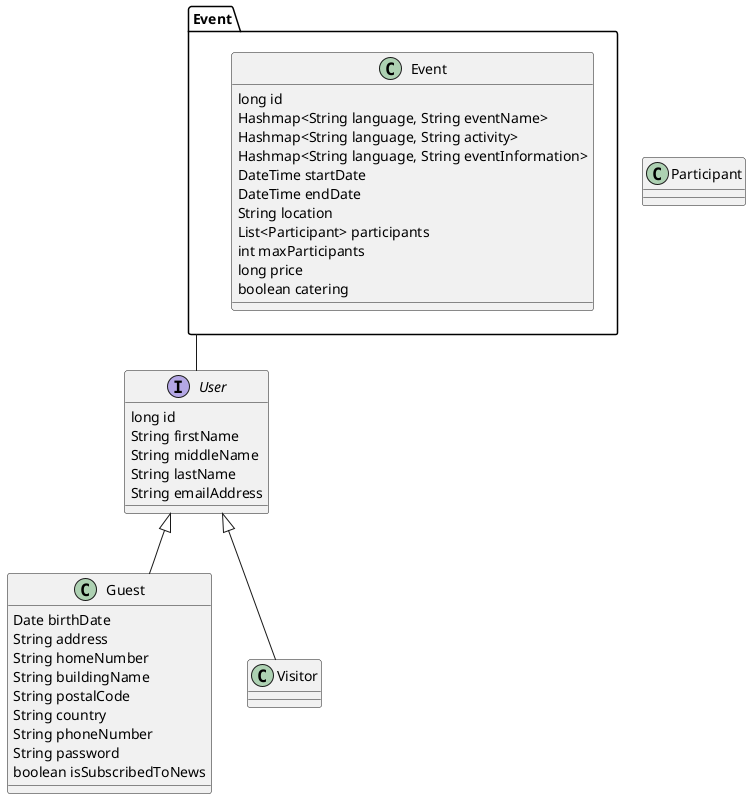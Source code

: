 @startuml

interface User{
    long id
    String firstName
    String middleName
    String lastName
    String emailAddress
}

class Guest{
    Date birthDate
    String address
    String homeNumber
    String buildingName
    String postalCode
    String country
    String phoneNumber
    String password
    boolean isSubscribedToNews
}

class Participant{

}

User <|-- Guest
User <|-- Visitor

package Event {
    class Event{
        long id
        Hashmap<String language, String eventName>
        Hashmap<String language, String activity>
        Hashmap<String language, String eventInformation>
        DateTime startDate
        DateTime endDate
        String location
        List<Participant> participants
        int maxParticipants
        long price
        boolean catering
    }

}

Event -- User

@enduml